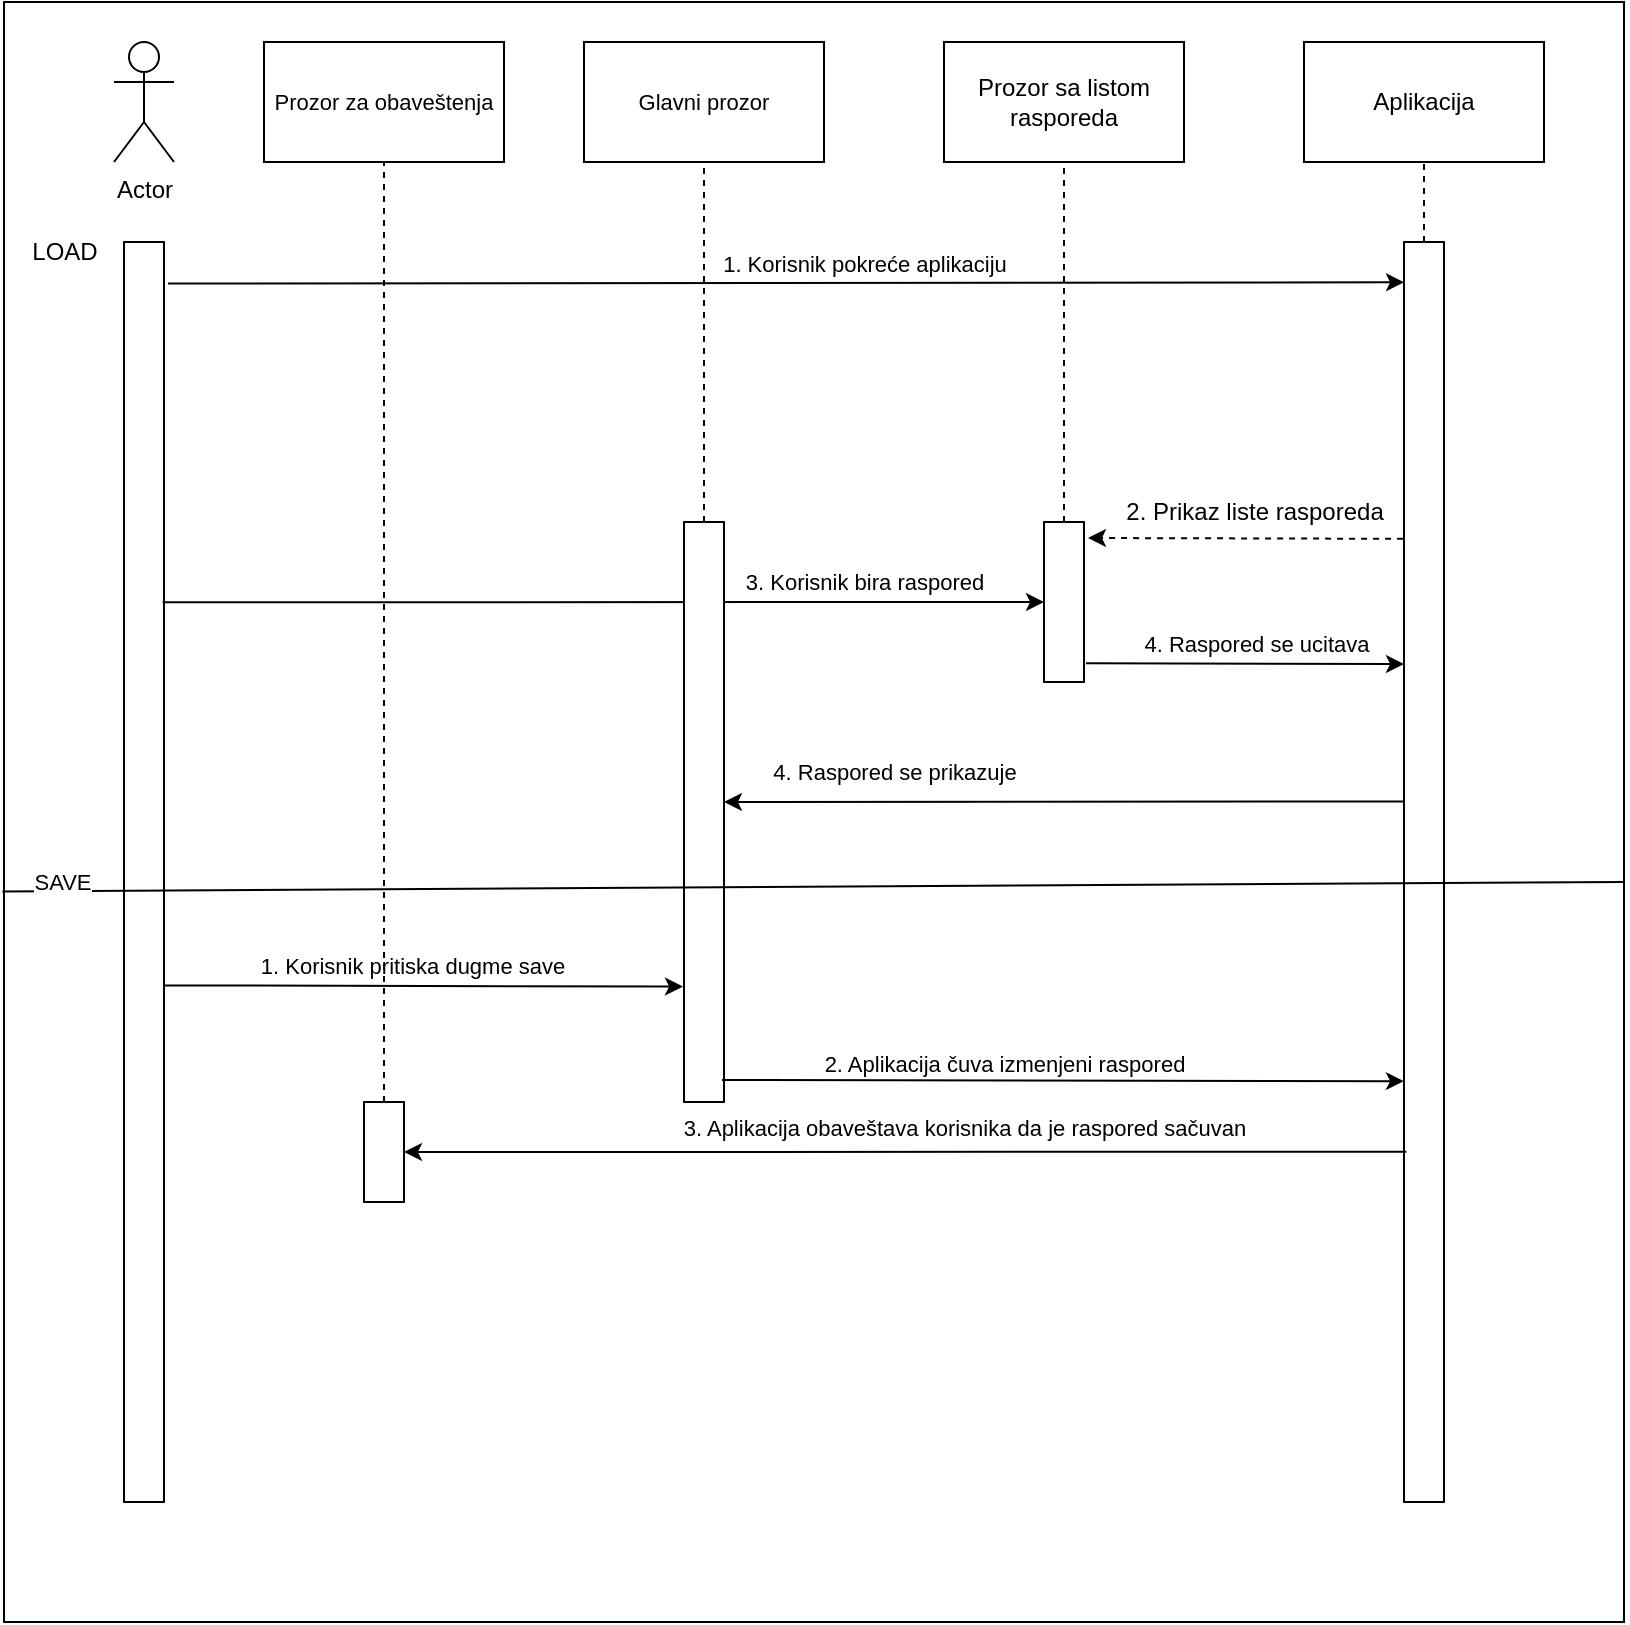 <mxfile version="22.1.3" type="device">
  <diagram name="Page-1" id="FcJH-Z4t9lqNdIpB60NR">
    <mxGraphModel dx="2049" dy="1141" grid="1" gridSize="10" guides="1" tooltips="1" connect="1" arrows="1" fold="1" page="1" pageScale="1" pageWidth="850" pageHeight="1100" math="0" shadow="0">
      <root>
        <mxCell id="0" />
        <mxCell id="1" parent="0" />
        <mxCell id="SfPmuoAr8hzWgJLUk2lE-2" value="" style="whiteSpace=wrap;html=1;aspect=fixed;fillColor=none;strokeWidth=1;" vertex="1" parent="1">
          <mxGeometry x="30" width="810" height="810" as="geometry" />
        </mxCell>
        <mxCell id="3XUADEzdGJmMBm6TumV_-1" value="Actor" style="shape=umlActor;verticalLabelPosition=bottom;verticalAlign=top;html=1;outlineConnect=0;" parent="1" vertex="1">
          <mxGeometry x="85" y="20" width="30" height="60" as="geometry" />
        </mxCell>
        <mxCell id="3XUADEzdGJmMBm6TumV_-2" value="" style="rounded=0;whiteSpace=wrap;html=1;" parent="1" vertex="1">
          <mxGeometry x="90" y="120" width="20" height="630" as="geometry" />
        </mxCell>
        <mxCell id="3XUADEzdGJmMBm6TumV_-9" value="" style="rounded=0;whiteSpace=wrap;html=1;" parent="1" vertex="1">
          <mxGeometry x="730" y="120" width="20" height="630" as="geometry" />
        </mxCell>
        <mxCell id="3XUADEzdGJmMBm6TumV_-10" value="" style="endArrow=classic;html=1;rounded=0;exitX=1.1;exitY=0.033;exitDx=0;exitDy=0;exitPerimeter=0;entryX=0;entryY=0.032;entryDx=0;entryDy=0;entryPerimeter=0;" parent="1" source="3XUADEzdGJmMBm6TumV_-2" target="3XUADEzdGJmMBm6TumV_-9" edge="1">
          <mxGeometry width="50" height="50" relative="1" as="geometry">
            <mxPoint x="400" y="440" as="sourcePoint" />
            <mxPoint x="450" y="390" as="targetPoint" />
          </mxGeometry>
        </mxCell>
        <mxCell id="3XUADEzdGJmMBm6TumV_-16" value="1. Korisnik pokreće aplikaciju" style="edgeLabel;html=1;align=center;verticalAlign=middle;resizable=0;points=[];" parent="3XUADEzdGJmMBm6TumV_-10" vertex="1" connectable="0">
          <mxGeometry x="0.01" y="6" relative="1" as="geometry">
            <mxPoint x="36" y="-4" as="offset" />
          </mxGeometry>
        </mxCell>
        <mxCell id="3XUADEzdGJmMBm6TumV_-11" value="Aplikacija" style="rounded=0;whiteSpace=wrap;html=1;" parent="1" vertex="1">
          <mxGeometry x="680" y="20" width="120" height="60" as="geometry" />
        </mxCell>
        <mxCell id="3XUADEzdGJmMBm6TumV_-14" value="" style="endArrow=none;html=1;rounded=0;entryX=0.5;entryY=1;entryDx=0;entryDy=0;dashed=1;" parent="1" source="3XUADEzdGJmMBm6TumV_-9" target="3XUADEzdGJmMBm6TumV_-11" edge="1">
          <mxGeometry width="50" height="50" relative="1" as="geometry">
            <mxPoint x="650" y="180" as="sourcePoint" />
            <mxPoint x="791" y="92" as="targetPoint" />
          </mxGeometry>
        </mxCell>
        <mxCell id="3XUADEzdGJmMBm6TumV_-20" value="Prozor sa listom&lt;br&gt;rasporeda" style="rounded=0;whiteSpace=wrap;html=1;" parent="1" vertex="1">
          <mxGeometry x="500" y="20" width="120" height="60" as="geometry" />
        </mxCell>
        <mxCell id="3XUADEzdGJmMBm6TumV_-21" value="" style="rounded=0;whiteSpace=wrap;html=1;" parent="1" vertex="1">
          <mxGeometry x="550" y="260" width="20" height="80" as="geometry" />
        </mxCell>
        <mxCell id="3XUADEzdGJmMBm6TumV_-24" value="" style="endArrow=classic;html=1;rounded=0;exitX=0.997;exitY=0.947;exitDx=0;exitDy=0;exitPerimeter=0;dashed=1;" parent="1" source="3XUADEzdGJmMBm6TumV_-25" edge="1">
          <mxGeometry width="50" height="50" relative="1" as="geometry">
            <mxPoint x="450" y="410" as="sourcePoint" />
            <mxPoint x="572" y="268" as="targetPoint" />
          </mxGeometry>
        </mxCell>
        <mxCell id="3XUADEzdGJmMBm6TumV_-25" value="2. Prikaz liste rasporeda" style="text;html=1;align=center;verticalAlign=middle;resizable=0;points=[];autosize=1;strokeColor=none;fillColor=none;" parent="1" vertex="1">
          <mxGeometry x="580" y="240" width="150" height="30" as="geometry" />
        </mxCell>
        <mxCell id="3XUADEzdGJmMBm6TumV_-27" value="" style="endArrow=none;dashed=1;html=1;rounded=0;labelBackgroundColor=default;strokeColor=default;align=center;verticalAlign=middle;fontFamily=Helvetica;fontSize=11;fontColor=default;shape=connector;entryX=0.5;entryY=1;entryDx=0;entryDy=0;exitX=0.5;exitY=0;exitDx=0;exitDy=0;" parent="1" source="3XUADEzdGJmMBm6TumV_-21" target="3XUADEzdGJmMBm6TumV_-20" edge="1">
          <mxGeometry width="50" height="50" relative="1" as="geometry">
            <mxPoint x="450" y="410" as="sourcePoint" />
            <mxPoint x="500" y="360" as="targetPoint" />
          </mxGeometry>
        </mxCell>
        <mxCell id="3XUADEzdGJmMBm6TumV_-28" value="" style="endArrow=classic;html=1;rounded=0;labelBackgroundColor=default;strokeColor=default;align=center;verticalAlign=middle;fontFamily=Helvetica;fontSize=11;fontColor=default;shape=connector;exitX=0.967;exitY=0.286;exitDx=0;exitDy=0;entryX=0;entryY=0.5;entryDx=0;entryDy=0;exitPerimeter=0;" parent="1" source="3XUADEzdGJmMBm6TumV_-2" target="3XUADEzdGJmMBm6TumV_-21" edge="1">
          <mxGeometry width="50" height="50" relative="1" as="geometry">
            <mxPoint x="450" y="410" as="sourcePoint" />
            <mxPoint x="500" y="360" as="targetPoint" />
          </mxGeometry>
        </mxCell>
        <mxCell id="3XUADEzdGJmMBm6TumV_-29" value="3. Korisnik bira raspored" style="edgeLabel;html=1;align=center;verticalAlign=middle;resizable=0;points=[];fontSize=11;fontFamily=Helvetica;fontColor=default;" parent="3XUADEzdGJmMBm6TumV_-28" vertex="1" connectable="0">
          <mxGeometry x="0.023" y="-7" relative="1" as="geometry">
            <mxPoint x="125" y="-17" as="offset" />
          </mxGeometry>
        </mxCell>
        <mxCell id="3XUADEzdGJmMBm6TumV_-30" value="" style="endArrow=classic;html=1;rounded=0;labelBackgroundColor=default;strokeColor=default;align=center;verticalAlign=middle;fontFamily=Helvetica;fontSize=11;fontColor=default;shape=connector;entryX=0;entryY=0.335;entryDx=0;entryDy=0;entryPerimeter=0;exitX=1.05;exitY=0.883;exitDx=0;exitDy=0;exitPerimeter=0;" parent="1" source="3XUADEzdGJmMBm6TumV_-21" target="3XUADEzdGJmMBm6TumV_-9" edge="1">
          <mxGeometry width="50" height="50" relative="1" as="geometry">
            <mxPoint x="620" y="330" as="sourcePoint" />
            <mxPoint x="500" y="360" as="targetPoint" />
          </mxGeometry>
        </mxCell>
        <mxCell id="3XUADEzdGJmMBm6TumV_-31" value="4. Raspored se ucitava" style="edgeLabel;html=1;align=center;verticalAlign=middle;resizable=0;points=[];fontSize=11;fontFamily=Helvetica;fontColor=default;" parent="3XUADEzdGJmMBm6TumV_-30" vertex="1" connectable="0">
          <mxGeometry x="0.05" y="-3" relative="1" as="geometry">
            <mxPoint x="1" y="-13" as="offset" />
          </mxGeometry>
        </mxCell>
        <mxCell id="3XUADEzdGJmMBm6TumV_-32" value="Glavni prozor" style="rounded=0;whiteSpace=wrap;html=1;fontFamily=Helvetica;fontSize=11;fontColor=default;" parent="1" vertex="1">
          <mxGeometry x="320" y="20" width="120" height="60" as="geometry" />
        </mxCell>
        <mxCell id="3XUADEzdGJmMBm6TumV_-33" value="" style="rounded=0;whiteSpace=wrap;html=1;" parent="1" vertex="1">
          <mxGeometry x="370" y="260" width="20" height="290" as="geometry" />
        </mxCell>
        <mxCell id="3XUADEzdGJmMBm6TumV_-34" value="" style="endArrow=none;dashed=1;html=1;rounded=0;labelBackgroundColor=default;strokeColor=default;align=center;verticalAlign=middle;fontFamily=Helvetica;fontSize=11;fontColor=default;shape=connector;entryX=0.5;entryY=1;entryDx=0;entryDy=0;exitX=0.5;exitY=0;exitDx=0;exitDy=0;" parent="1" source="3XUADEzdGJmMBm6TumV_-33" target="3XUADEzdGJmMBm6TumV_-32" edge="1">
          <mxGeometry width="50" height="50" relative="1" as="geometry">
            <mxPoint x="450" y="410" as="sourcePoint" />
            <mxPoint x="500" y="360" as="targetPoint" />
          </mxGeometry>
        </mxCell>
        <mxCell id="3XUADEzdGJmMBm6TumV_-38" value="4. Raspored se prikazuje" style="text;html=1;align=center;verticalAlign=middle;resizable=0;points=[];autosize=1;strokeColor=none;fillColor=none;fontSize=11;fontFamily=Helvetica;fontColor=default;" parent="1" vertex="1">
          <mxGeometry x="400" y="370" width="150" height="30" as="geometry" />
        </mxCell>
        <mxCell id="3XUADEzdGJmMBm6TumV_-41" value="" style="endArrow=classic;html=1;rounded=0;labelBackgroundColor=default;strokeColor=default;align=center;verticalAlign=middle;fontFamily=Helvetica;fontSize=11;fontColor=default;shape=connector;exitX=0.998;exitY=0.59;exitDx=0;exitDy=0;exitPerimeter=0;entryX=-0.025;entryY=0.801;entryDx=0;entryDy=0;entryPerimeter=0;" parent="1" source="3XUADEzdGJmMBm6TumV_-2" target="3XUADEzdGJmMBm6TumV_-33" edge="1">
          <mxGeometry width="50" height="50" relative="1" as="geometry">
            <mxPoint x="120" y="440" as="sourcePoint" />
            <mxPoint x="370" y="490" as="targetPoint" />
          </mxGeometry>
        </mxCell>
        <mxCell id="3XUADEzdGJmMBm6TumV_-42" value="1. Korisnik pritiska dugme save" style="edgeLabel;html=1;align=center;verticalAlign=middle;resizable=0;points=[];fontSize=11;fontFamily=Helvetica;fontColor=default;" parent="3XUADEzdGJmMBm6TumV_-41" vertex="1" connectable="0">
          <mxGeometry x="-0.047" y="-2" relative="1" as="geometry">
            <mxPoint y="-12" as="offset" />
          </mxGeometry>
        </mxCell>
        <mxCell id="3XUADEzdGJmMBm6TumV_-43" value="" style="endArrow=classic;html=1;rounded=0;labelBackgroundColor=default;strokeColor=default;align=center;verticalAlign=middle;fontFamily=Helvetica;fontSize=11;fontColor=default;shape=connector;exitX=0.95;exitY=0.962;exitDx=0;exitDy=0;exitPerimeter=0;entryX=0;entryY=0.666;entryDx=0;entryDy=0;entryPerimeter=0;" parent="1" source="3XUADEzdGJmMBm6TumV_-33" target="3XUADEzdGJmMBm6TumV_-9" edge="1">
          <mxGeometry width="50" height="50" relative="1" as="geometry">
            <mxPoint x="450" y="380" as="sourcePoint" />
            <mxPoint x="720" y="540" as="targetPoint" />
          </mxGeometry>
        </mxCell>
        <mxCell id="3XUADEzdGJmMBm6TumV_-44" value="2. Aplikacija čuva izmenjeni raspored" style="edgeLabel;html=1;align=center;verticalAlign=middle;resizable=0;points=[];fontSize=11;fontFamily=Helvetica;fontColor=default;" parent="3XUADEzdGJmMBm6TumV_-43" vertex="1" connectable="0">
          <mxGeometry x="-0.172" y="1" relative="1" as="geometry">
            <mxPoint y="-7" as="offset" />
          </mxGeometry>
        </mxCell>
        <mxCell id="3XUADEzdGJmMBm6TumV_-45" value="" style="endArrow=classic;html=1;rounded=0;labelBackgroundColor=default;strokeColor=default;align=center;verticalAlign=middle;fontFamily=Helvetica;fontSize=11;fontColor=default;shape=connector;exitX=-0.007;exitY=0.444;exitDx=0;exitDy=0;exitPerimeter=0;" parent="1" source="3XUADEzdGJmMBm6TumV_-9" edge="1">
          <mxGeometry width="50" height="50" relative="1" as="geometry">
            <mxPoint x="400" y="470" as="sourcePoint" />
            <mxPoint x="390" y="400" as="targetPoint" />
          </mxGeometry>
        </mxCell>
        <mxCell id="3XUADEzdGJmMBm6TumV_-47" value="" style="rounded=0;whiteSpace=wrap;html=1;" parent="1" vertex="1">
          <mxGeometry x="210" y="550" width="20" height="50" as="geometry" />
        </mxCell>
        <mxCell id="3XUADEzdGJmMBm6TumV_-48" value="" style="endArrow=classic;html=1;rounded=0;labelBackgroundColor=default;strokeColor=default;align=center;verticalAlign=middle;fontFamily=Helvetica;fontSize=11;fontColor=default;shape=connector;exitX=0.06;exitY=0.722;exitDx=0;exitDy=0;exitPerimeter=0;entryX=1;entryY=0.5;entryDx=0;entryDy=0;" parent="1" source="3XUADEzdGJmMBm6TumV_-9" target="3XUADEzdGJmMBm6TumV_-47" edge="1">
          <mxGeometry width="50" height="50" relative="1" as="geometry">
            <mxPoint x="480" y="520" as="sourcePoint" />
            <mxPoint x="530" y="470" as="targetPoint" />
          </mxGeometry>
        </mxCell>
        <mxCell id="3XUADEzdGJmMBm6TumV_-49" value="3. Aplikacija obaveštava korisnika da je raspored sačuvan&lt;br&gt;" style="text;html=1;align=center;verticalAlign=middle;resizable=0;points=[];autosize=1;strokeColor=none;fillColor=none;fontSize=11;fontFamily=Helvetica;fontColor=default;" parent="1" vertex="1">
          <mxGeometry x="360" y="548" width="300" height="30" as="geometry" />
        </mxCell>
        <mxCell id="3XUADEzdGJmMBm6TumV_-50" value="Prozor za obaveštenja" style="rounded=0;whiteSpace=wrap;html=1;fontFamily=Helvetica;fontSize=11;fontColor=default;" parent="1" vertex="1">
          <mxGeometry x="160" y="20" width="120" height="60" as="geometry" />
        </mxCell>
        <mxCell id="3XUADEzdGJmMBm6TumV_-51" value="" style="endArrow=none;dashed=1;html=1;rounded=0;labelBackgroundColor=default;strokeColor=default;align=center;verticalAlign=middle;fontFamily=Helvetica;fontSize=11;fontColor=default;shape=connector;entryX=0.5;entryY=1;entryDx=0;entryDy=0;exitX=0.5;exitY=0;exitDx=0;exitDy=0;" parent="1" source="3XUADEzdGJmMBm6TumV_-47" target="3XUADEzdGJmMBm6TumV_-50" edge="1">
          <mxGeometry width="50" height="50" relative="1" as="geometry">
            <mxPoint x="520" y="480" as="sourcePoint" />
            <mxPoint x="570" y="430" as="targetPoint" />
          </mxGeometry>
        </mxCell>
        <mxCell id="SfPmuoAr8hzWgJLUk2lE-3" value="SAVE" style="endArrow=none;html=1;rounded=0;exitX=-0.001;exitY=0.549;exitDx=0;exitDy=0;exitPerimeter=0;" edge="1" parent="1" source="SfPmuoAr8hzWgJLUk2lE-2">
          <mxGeometry x="-0.926" y="5" width="50" height="50" relative="1" as="geometry">
            <mxPoint x="330" y="470" as="sourcePoint" />
            <mxPoint x="840" y="440" as="targetPoint" />
            <mxPoint as="offset" />
          </mxGeometry>
        </mxCell>
        <mxCell id="SfPmuoAr8hzWgJLUk2lE-4" value="LOAD" style="text;html=1;align=center;verticalAlign=middle;resizable=0;points=[];autosize=1;strokeColor=none;fillColor=none;" vertex="1" parent="1">
          <mxGeometry x="30" y="110" width="60" height="30" as="geometry" />
        </mxCell>
      </root>
    </mxGraphModel>
  </diagram>
</mxfile>

